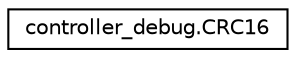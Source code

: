 digraph "Graphical Class Hierarchy"
{
 // LATEX_PDF_SIZE
  edge [fontname="Helvetica",fontsize="10",labelfontname="Helvetica",labelfontsize="10"];
  node [fontname="Helvetica",fontsize="10",shape=record];
  rankdir="LR";
  Node0 [label="controller_debug.CRC16",height=0.2,width=0.4,color="black", fillcolor="white", style="filled",URL="$classcontroller__debug_1_1CRC16.html",tooltip=" "];
}
